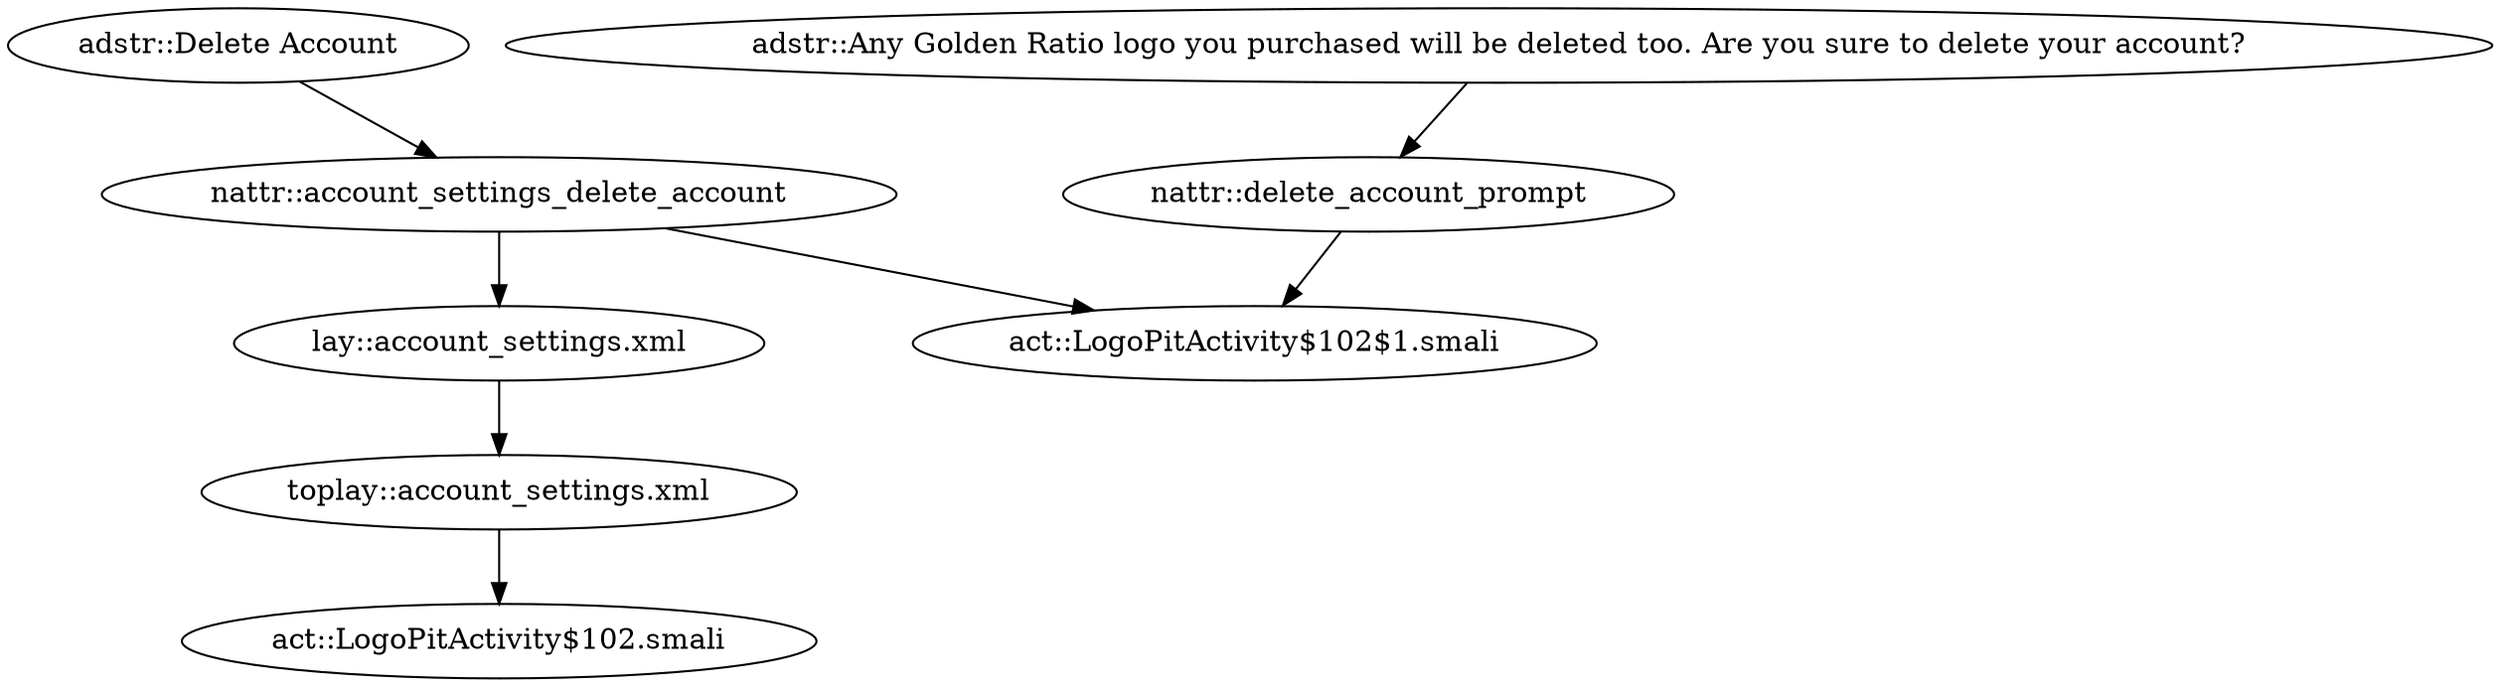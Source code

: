 digraph G {
"adstr::Delete Account" -> "nattr::account_settings_delete_account"
"adstr::Any Golden Ratio logo you purchased will be deleted too. Are you sure to delete your account?" -> "nattr::delete_account_prompt"
"nattr::account_settings_delete_account" -> "lay::account_settings.xml"
"nattr::account_settings_delete_account" -> "act::LogoPitActivity$102$1.smali"
"nattr::delete_account_prompt" -> "act::LogoPitActivity$102$1.smali"
"lay::account_settings.xml" -> "toplay::account_settings.xml"
"toplay::account_settings.xml" -> "act::LogoPitActivity$102.smali"
}
